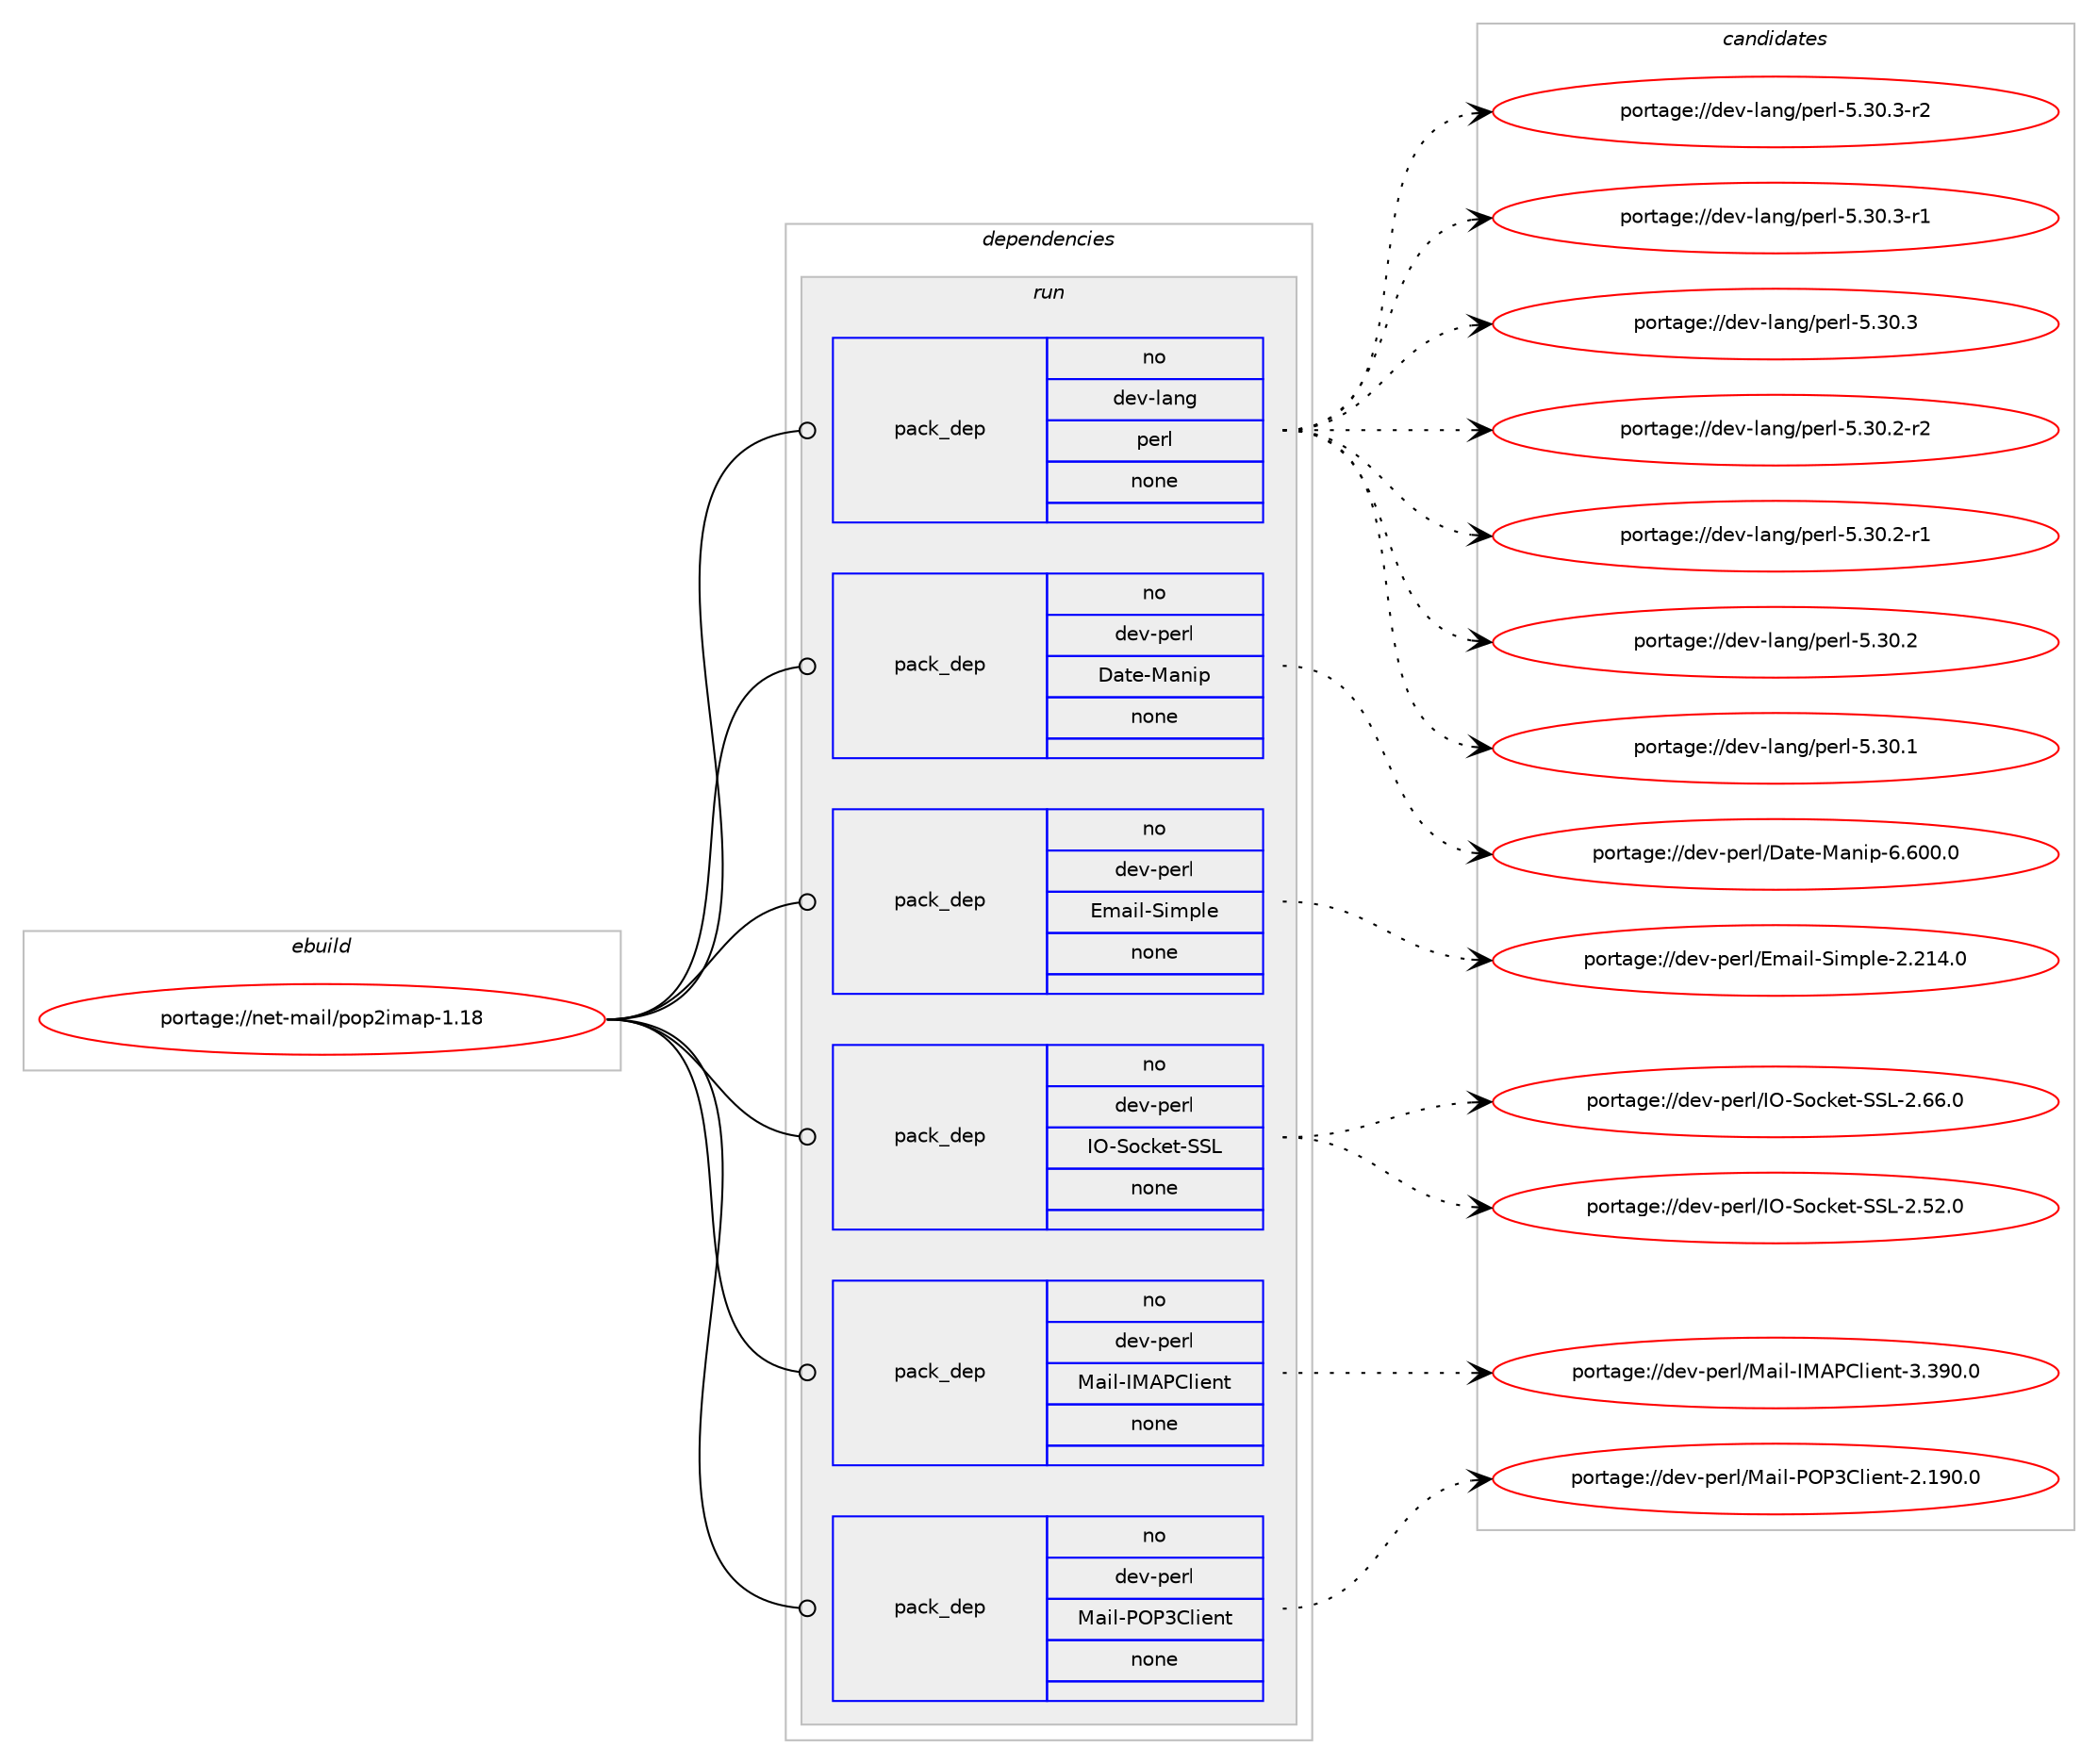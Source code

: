 digraph prolog {

# *************
# Graph options
# *************

newrank=true;
concentrate=true;
compound=true;
graph [rankdir=LR,fontname=Helvetica,fontsize=10,ranksep=1.5];#, ranksep=2.5, nodesep=0.2];
edge  [arrowhead=vee];
node  [fontname=Helvetica,fontsize=10];

# **********
# The ebuild
# **********

subgraph cluster_leftcol {
color=gray;
rank=same;
label=<<i>ebuild</i>>;
id [label="portage://net-mail/pop2imap-1.18", color=red, width=4, href="../net-mail/pop2imap-1.18.svg"];
}

# ****************
# The dependencies
# ****************

subgraph cluster_midcol {
color=gray;
label=<<i>dependencies</i>>;
subgraph cluster_compile {
fillcolor="#eeeeee";
style=filled;
label=<<i>compile</i>>;
}
subgraph cluster_compileandrun {
fillcolor="#eeeeee";
style=filled;
label=<<i>compile and run</i>>;
}
subgraph cluster_run {
fillcolor="#eeeeee";
style=filled;
label=<<i>run</i>>;
subgraph pack5635 {
dependency6376 [label=<<TABLE BORDER="0" CELLBORDER="1" CELLSPACING="0" CELLPADDING="4" WIDTH="220"><TR><TD ROWSPAN="6" CELLPADDING="30">pack_dep</TD></TR><TR><TD WIDTH="110">no</TD></TR><TR><TD>dev-lang</TD></TR><TR><TD>perl</TD></TR><TR><TD>none</TD></TR><TR><TD></TD></TR></TABLE>>, shape=none, color=blue];
}
id:e -> dependency6376:w [weight=20,style="solid",arrowhead="odot"];
subgraph pack5636 {
dependency6377 [label=<<TABLE BORDER="0" CELLBORDER="1" CELLSPACING="0" CELLPADDING="4" WIDTH="220"><TR><TD ROWSPAN="6" CELLPADDING="30">pack_dep</TD></TR><TR><TD WIDTH="110">no</TD></TR><TR><TD>dev-perl</TD></TR><TR><TD>Date-Manip</TD></TR><TR><TD>none</TD></TR><TR><TD></TD></TR></TABLE>>, shape=none, color=blue];
}
id:e -> dependency6377:w [weight=20,style="solid",arrowhead="odot"];
subgraph pack5637 {
dependency6378 [label=<<TABLE BORDER="0" CELLBORDER="1" CELLSPACING="0" CELLPADDING="4" WIDTH="220"><TR><TD ROWSPAN="6" CELLPADDING="30">pack_dep</TD></TR><TR><TD WIDTH="110">no</TD></TR><TR><TD>dev-perl</TD></TR><TR><TD>Email-Simple</TD></TR><TR><TD>none</TD></TR><TR><TD></TD></TR></TABLE>>, shape=none, color=blue];
}
id:e -> dependency6378:w [weight=20,style="solid",arrowhead="odot"];
subgraph pack5638 {
dependency6379 [label=<<TABLE BORDER="0" CELLBORDER="1" CELLSPACING="0" CELLPADDING="4" WIDTH="220"><TR><TD ROWSPAN="6" CELLPADDING="30">pack_dep</TD></TR><TR><TD WIDTH="110">no</TD></TR><TR><TD>dev-perl</TD></TR><TR><TD>IO-Socket-SSL</TD></TR><TR><TD>none</TD></TR><TR><TD></TD></TR></TABLE>>, shape=none, color=blue];
}
id:e -> dependency6379:w [weight=20,style="solid",arrowhead="odot"];
subgraph pack5639 {
dependency6380 [label=<<TABLE BORDER="0" CELLBORDER="1" CELLSPACING="0" CELLPADDING="4" WIDTH="220"><TR><TD ROWSPAN="6" CELLPADDING="30">pack_dep</TD></TR><TR><TD WIDTH="110">no</TD></TR><TR><TD>dev-perl</TD></TR><TR><TD>Mail-IMAPClient</TD></TR><TR><TD>none</TD></TR><TR><TD></TD></TR></TABLE>>, shape=none, color=blue];
}
id:e -> dependency6380:w [weight=20,style="solid",arrowhead="odot"];
subgraph pack5640 {
dependency6381 [label=<<TABLE BORDER="0" CELLBORDER="1" CELLSPACING="0" CELLPADDING="4" WIDTH="220"><TR><TD ROWSPAN="6" CELLPADDING="30">pack_dep</TD></TR><TR><TD WIDTH="110">no</TD></TR><TR><TD>dev-perl</TD></TR><TR><TD>Mail-POP3Client</TD></TR><TR><TD>none</TD></TR><TR><TD></TD></TR></TABLE>>, shape=none, color=blue];
}
id:e -> dependency6381:w [weight=20,style="solid",arrowhead="odot"];
}
}

# **************
# The candidates
# **************

subgraph cluster_choices {
rank=same;
color=gray;
label=<<i>candidates</i>>;

subgraph choice5635 {
color=black;
nodesep=1;
choice100101118451089711010347112101114108455346514846514511450 [label="portage://dev-lang/perl-5.30.3-r2", color=red, width=4,href="../dev-lang/perl-5.30.3-r2.svg"];
choice100101118451089711010347112101114108455346514846514511449 [label="portage://dev-lang/perl-5.30.3-r1", color=red, width=4,href="../dev-lang/perl-5.30.3-r1.svg"];
choice10010111845108971101034711210111410845534651484651 [label="portage://dev-lang/perl-5.30.3", color=red, width=4,href="../dev-lang/perl-5.30.3.svg"];
choice100101118451089711010347112101114108455346514846504511450 [label="portage://dev-lang/perl-5.30.2-r2", color=red, width=4,href="../dev-lang/perl-5.30.2-r2.svg"];
choice100101118451089711010347112101114108455346514846504511449 [label="portage://dev-lang/perl-5.30.2-r1", color=red, width=4,href="../dev-lang/perl-5.30.2-r1.svg"];
choice10010111845108971101034711210111410845534651484650 [label="portage://dev-lang/perl-5.30.2", color=red, width=4,href="../dev-lang/perl-5.30.2.svg"];
choice10010111845108971101034711210111410845534651484649 [label="portage://dev-lang/perl-5.30.1", color=red, width=4,href="../dev-lang/perl-5.30.1.svg"];
dependency6376:e -> choice100101118451089711010347112101114108455346514846514511450:w [style=dotted,weight="100"];
dependency6376:e -> choice100101118451089711010347112101114108455346514846514511449:w [style=dotted,weight="100"];
dependency6376:e -> choice10010111845108971101034711210111410845534651484651:w [style=dotted,weight="100"];
dependency6376:e -> choice100101118451089711010347112101114108455346514846504511450:w [style=dotted,weight="100"];
dependency6376:e -> choice100101118451089711010347112101114108455346514846504511449:w [style=dotted,weight="100"];
dependency6376:e -> choice10010111845108971101034711210111410845534651484650:w [style=dotted,weight="100"];
dependency6376:e -> choice10010111845108971101034711210111410845534651484649:w [style=dotted,weight="100"];
}
subgraph choice5636 {
color=black;
nodesep=1;
choice100101118451121011141084768971161014577971101051124554465448484648 [label="portage://dev-perl/Date-Manip-6.600.0", color=red, width=4,href="../dev-perl/Date-Manip-6.600.0.svg"];
dependency6377:e -> choice100101118451121011141084768971161014577971101051124554465448484648:w [style=dotted,weight="100"];
}
subgraph choice5637 {
color=black;
nodesep=1;
choice1001011184511210111410847691099710510845831051091121081014550465049524648 [label="portage://dev-perl/Email-Simple-2.214.0", color=red, width=4,href="../dev-perl/Email-Simple-2.214.0.svg"];
dependency6378:e -> choice1001011184511210111410847691099710510845831051091121081014550465049524648:w [style=dotted,weight="100"];
}
subgraph choice5638 {
color=black;
nodesep=1;
choice100101118451121011141084773794583111991071011164583837645504654544648 [label="portage://dev-perl/IO-Socket-SSL-2.66.0", color=red, width=4,href="../dev-perl/IO-Socket-SSL-2.66.0.svg"];
choice100101118451121011141084773794583111991071011164583837645504653504648 [label="portage://dev-perl/IO-Socket-SSL-2.52.0", color=red, width=4,href="../dev-perl/IO-Socket-SSL-2.52.0.svg"];
dependency6379:e -> choice100101118451121011141084773794583111991071011164583837645504654544648:w [style=dotted,weight="100"];
dependency6379:e -> choice100101118451121011141084773794583111991071011164583837645504653504648:w [style=dotted,weight="100"];
}
subgraph choice5639 {
color=black;
nodesep=1;
choice100101118451121011141084777971051084573776580671081051011101164551465157484648 [label="portage://dev-perl/Mail-IMAPClient-3.390.0", color=red, width=4,href="../dev-perl/Mail-IMAPClient-3.390.0.svg"];
dependency6380:e -> choice100101118451121011141084777971051084573776580671081051011101164551465157484648:w [style=dotted,weight="100"];
}
subgraph choice5640 {
color=black;
nodesep=1;
choice100101118451121011141084777971051084580798051671081051011101164550464957484648 [label="portage://dev-perl/Mail-POP3Client-2.190.0", color=red, width=4,href="../dev-perl/Mail-POP3Client-2.190.0.svg"];
dependency6381:e -> choice100101118451121011141084777971051084580798051671081051011101164550464957484648:w [style=dotted,weight="100"];
}
}

}
